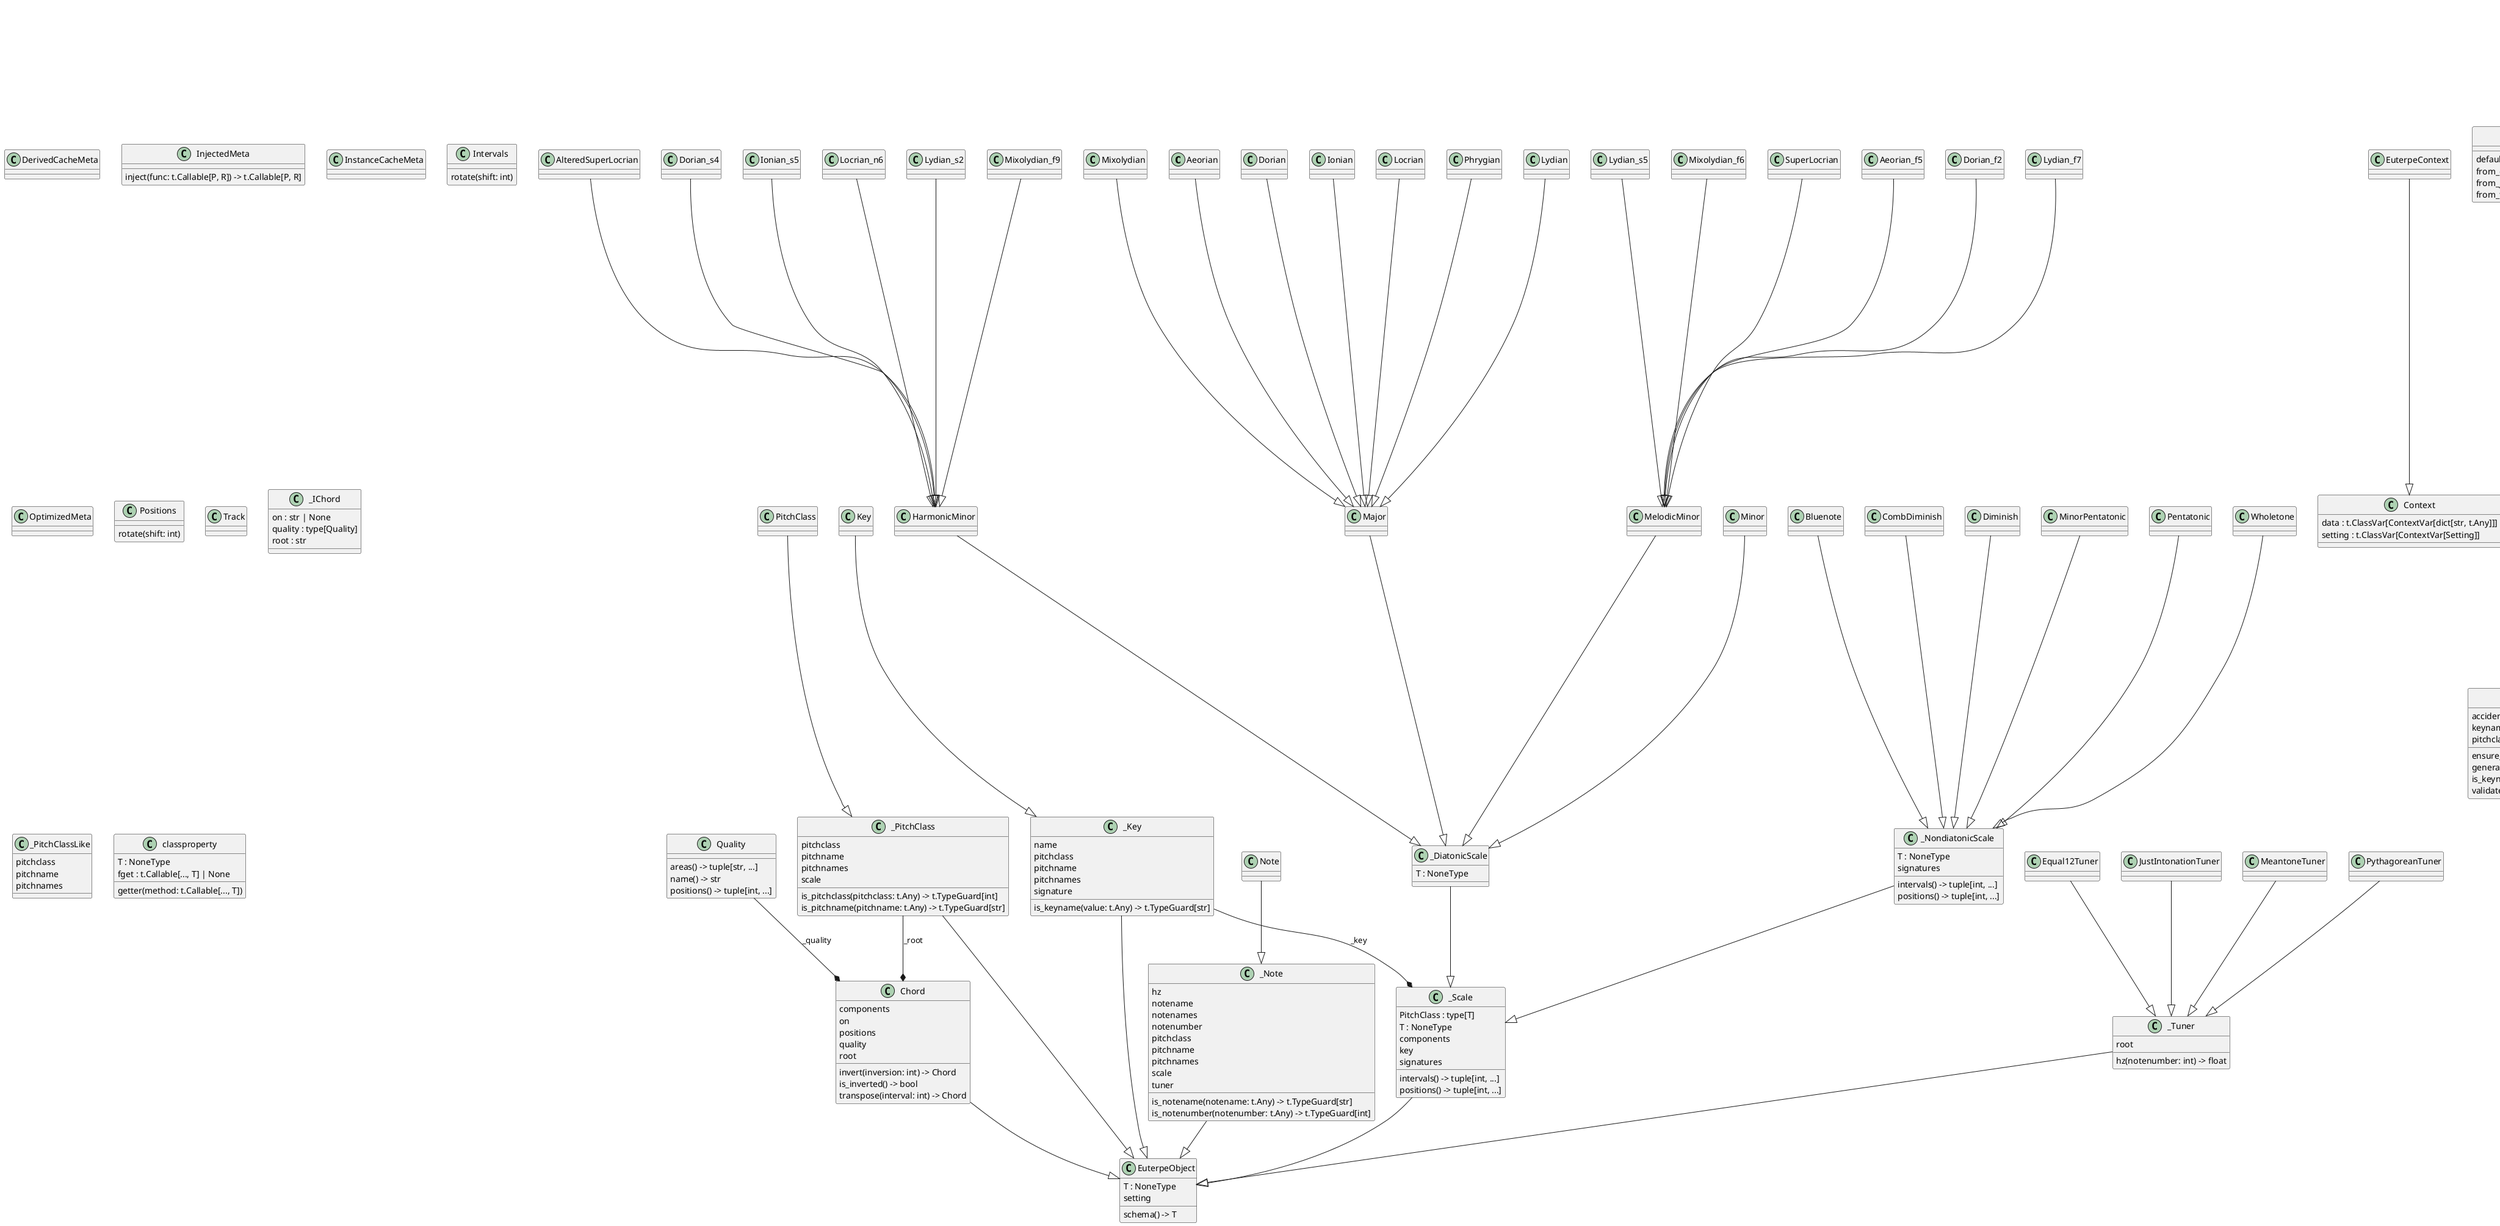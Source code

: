 @startuml classes
set namespaceSeparator none
class "Aeorian" as euterpe.TET12.scale.Aeorian {
}
class "Aeorian_f5" as euterpe.TET12.scale.Aeorian_f5 {
}
class "AlteredSuperLocrian" as euterpe.TET12.scale.AlteredSuperLocrian {
}
class "Bluenote" as euterpe.TET12.scale.Bluenote {
}
class "Chord" as euterpe.chord.chord.Chord {
  components
  on
  positions
  quality
  root
  invert(inversion: int) -> Chord
  is_inverted() -> bool
  transpose(interval: int) -> Chord
}
class "CombDiminish" as euterpe.TET12.scale.CombDiminish {
}
class "Context" as euterpe._core.framework.context.Context {
  data : t.ClassVar[ContextVar[dict[str, t.Any]]]
  setting : t.ClassVar[ContextVar[Setting]]
}
class "DerivedCacheMeta" as euterpe._core.framework.derivedcache.DerivedCacheMeta {
}
class "Diminish" as euterpe.TET12.scale.Diminish {
}
class "Dorian" as euterpe.TET12.scale.Dorian {
}
class "Dorian_f2" as euterpe.TET12.scale.Dorian_f2 {
}
class "Dorian_s4" as euterpe.TET12.scale.Dorian_s4 {
}
class "Equal12Tuner" as euterpe.TET12.tuner.Equal12Tuner {
}
class "Euterpe" as euterpe.utils.euterpe.Euterpe {
  name : str
  setting
  Chorus()
  Compressor()
  Deray()
  Distortion()
  Equalizer()
  Flanger()
  Looper()
  PitchShift()
  Reverb()
  Track()
  Tremolo()
  WorkSpace()
}
class "EuterpeContext" as euterpe.utils.context.EuterpeContext {
}
class "EuterpeObject" as euterpe._core.object.EuterpeObject {
  T : NoneType
  setting
  schema() -> T
}
class "HarmonicMinor" as euterpe.TET12.scale.HarmonicMinor {
}
class "InjectedMeta" as euterpe._core.framework.inject.InjectedMeta {
  inject(func: t.Callable[P, R]) -> t.Callable[P, R]
}
class "InstanceCacheMeta" as euterpe._core.framework.instancecache.InstanceCacheMeta {
}
class "Intervals" as euterpe._core.utils.interval.Intervals {
  rotate(shift: int)
}
class "Ionian" as euterpe.TET12.scale.Ionian {
}
class "Ionian_s5" as euterpe.TET12.scale.Ionian_s5 {
}
class "JustIntonationTuner" as euterpe.TET12.tuner.JustIntonationTuner {
}
class "Key" as euterpe.TET12.note.Key {
}
class "KeySchema" as euterpe.note.schemas.key.KeySchema {
  accidental : int
  keynames
  pitchclass
  ensure_valid_keyname(keyname: str) -> None
  generate_key_signatures(keyname: str) -> tuple[int, ...]
  is_keyname(value: t.Any) -> t.TypeGuard[str]
  validate() -> None
}
class "Locrian" as euterpe.TET12.scale.Locrian {
}
class "Locrian_n6" as euterpe.TET12.scale.Locrian_n6 {
}
class "Lydian" as euterpe.TET12.scale.Lydian {
}
class "Lydian_f7" as euterpe.TET12.scale.Lydian_f7 {
}
class "Lydian_s2" as euterpe.TET12.scale.Lydian_s2 {
}
class "Lydian_s5" as euterpe.TET12.scale.Lydian_s5 {
}
class "Major" as euterpe.TET12.scale.Major {
}
class "MeantoneTuner" as euterpe.TET12.tuner.MeantoneTuner {
}
class "MelodicMinor" as euterpe.TET12.scale.MelodicMinor {
}
class "Minor" as euterpe.TET12.scale.Minor {
}
class "MinorPentatonic" as euterpe.TET12.scale.MinorPentatonic {
}
class "Mixolydian" as euterpe.TET12.scale.Mixolydian {
}
class "Mixolydian_f6" as euterpe.TET12.scale.Mixolydian_f6 {
}
class "Mixolydian_f9" as euterpe.TET12.scale.Mixolydian_f9 {
}
class "Note" as euterpe.TET12.note.Note {
}
class "NoteSchema" as euterpe.note.schemas.note.NoteSchema {
  name2number : dict[str, int]
  notenames
  notenumbers
  number2name : dict[int, tuple[str | None]]
  pitchclass
  reference_notenumber : int
  reference_octave : int
  symbols_notenumber : tuple[int, ...]
  symbols_octave : tuple[str, ...]
  convert_notename_to_notenumber(notename: str) -> int
  convert_notename_to_pitchname(notename: str) -> str
  convert_notenumber_to_notename(notenumber: int, accidental: int) -> str | None
  convert_notenumber_to_notenames(notenumber: int) -> tuple[str | None, ...]
  convert_notenumber_to_pitchclass(notenumber: int) -> int
  convert_pitchclass_to_notenumber(pitchclass: int, octave: int) -> int
  convert_pitchname_to_notename(pitchname: str, octave: int) -> str
  count_accidental(notename: str) -> int
  ensure_valid_notename(notename: str) -> None
  ensure_valid_notenumber(notenumber: int) -> None
  initialize() -> None
  is_notename(value: t.Any) -> t.TypeGuard[str]
  is_notenumber(value: t.Any) -> t.TypeGuard[int]
  validate() -> None
}
class "OptimizedMeta" as euterpe._core.framework.optimize.OptimizedMeta {
}
class "Pentatonic" as euterpe.TET12.scale.Pentatonic {
}
class "Phrygian" as euterpe.TET12.scale.Phrygian {
}
class "PitchClass" as euterpe.TET12.note.PitchClass {
}
class "PitchClassSchema" as euterpe.note.schemas.pitchclass.PitchClassSchema {
  accidental : int
  cardinality : int
  class2name : dict[int, tuple[str | None, ...]]
  intervals : tuple[int, ...]
  name2class : dict[str, int]
  pitchclasses
  pitchnames
  positions : tuple[int, ...]
  symbols_accidental : tuple[str, ...]
  symbols_pitchclass : tuple[str, ...]
  convert_pitchclass_to_pitchname(pitchclass: int, accidental: int) -> str | None
  convert_pitchclass_to_pitchnames(pitchclass: int) -> tuple[str | None, ...]
  convert_pitchclass_to_symbol(pitchclass: int) -> str | None
  convert_pitchname_to_picthclass(pitchname: str) -> int
  convert_pitchname_to_symbol(pitchname: str) -> str
  count_accidental(pitchname: str) -> int
  ensure_valid_accidental(accidental: int) -> None
  ensure_valid_pitchclass(pitchclass: int) -> None
  ensure_valid_pitchname(pitchname: str) -> None
  find_pitchname(value: str) -> str | None
  initialize() -> None
  is_pitchclass(value: t.Any) -> t.TypeGuard[int]
  is_pitchname(value: t.Any) -> t.TypeGuard[str]
  is_symbol(value: t.Any) -> t.TypeGuard[str]
  validate() -> None
}
class "Positions" as euterpe._core.utils.interval.Positions {
  rotate(shift: int)
}
class "PythagoreanTuner" as euterpe.TET12.tuner.PythagoreanTuner {
}
class "Quality" as euterpe.chord.quality.Quality {
  areas() -> tuple[str, ...]
  name() -> str
  positions() -> tuple[int, ...]
}
class "ScaleSchema" as euterpe.scale.schemas.scale.ScaleSchema {
  pitchclass
  generate_scale_signatures(intervals: tuple[int, ...]) -> tuple[int, ...]
}
class "Schema" as euterpe._core.schema.Schema {
  initialize() -> None
  validate() -> None
}
class "Setting" as euterpe._core.setting.Setting {
  default() -> t.Self
  from_dict(value: dict[str, t.Any]) -> t.Self
  from_json(path: Path) -> t.Self
  from_toml(path: Path) -> t.Self
}
class "SuperLocrian" as euterpe.TET12.scale.SuperLocrian {
}
class "Track" as euterpe.utils.track.Track {
}
class "TunerSchema" as euterpe.tuner.schemas.tuner.TunerSchema {
  note
  pitchclass
  reference_notenumber : int
  validate() -> None
}
class "Wholetone" as euterpe.TET12.scale.Wholetone {
}
class "_DiatonicScale" as euterpe.scale.diatonic._DiatonicScale {
  T : NoneType
}
class "_IChord" as euterpe.chord.chord._IChord {
  on : str | None
  quality : type[Quality]
  root : str
}
class "_Key" as euterpe.note.key._Key {
  name
  pitchclass
  pitchname
  pitchnames
  signature
  is_keyname(value: t.Any) -> t.TypeGuard[str]
}
class "_NondiatonicScale" as euterpe.scale.diatonic._NondiatonicScale {
  T : NoneType
  signatures
  intervals() -> tuple[int, ...]
  positions() -> tuple[int, ...]
}
class "_Note" as euterpe.note.note._Note {
  hz
  notename
  notenames
  notenumber
  pitchclass
  pitchname
  pitchnames
  scale
  tuner
  is_notename(notename: t.Any) -> t.TypeGuard[str]
  is_notenumber(notenumber: t.Any) -> t.TypeGuard[int]
}
class "_PitchClass" as euterpe.note.pitchclass._PitchClass {
  pitchclass
  pitchname
  pitchnames
  scale
  is_pitchclass(pitchclass: t.Any) -> t.TypeGuard[int]
  is_pitchname(pitchname: t.Any) -> t.TypeGuard[str]
}
class "_PitchClassLike" as euterpe.note.pitchclass._PitchClassLike {
  pitchclass
  pitchname
  pitchnames
}
class "_Scale" as euterpe.scale.scale._Scale {
  PitchClass : type[T]
  T : NoneType
  components
  key
  signatures
  intervals() -> tuple[int, ...]
  positions() -> tuple[int, ...]
}
class "_Tuner" as euterpe.tuner.tuner._Tuner {
  root
  hz(notenumber: int) -> float
}
class "classproperty" as euterpe._core.utils.decorators.classproperty {
  T : NoneType
  fget : t.Callable[..., T] | None
  getter(method: t.Callable[..., T])
}
euterpe.TET12.note.Key --|> euterpe.note.key._Key
euterpe.TET12.note.Note --|> euterpe.note.note._Note
euterpe.TET12.note.PitchClass --|> euterpe.note.pitchclass._PitchClass
euterpe.TET12.scale.Aeorian --|> euterpe.TET12.scale.Major
euterpe.TET12.scale.Aeorian_f5 --|> euterpe.TET12.scale.MelodicMinor
euterpe.TET12.scale.AlteredSuperLocrian --|> euterpe.TET12.scale.HarmonicMinor
euterpe.TET12.scale.Bluenote --|> euterpe.scale.diatonic._NondiatonicScale
euterpe.TET12.scale.CombDiminish --|> euterpe.scale.diatonic._NondiatonicScale
euterpe.TET12.scale.Diminish --|> euterpe.scale.diatonic._NondiatonicScale
euterpe.TET12.scale.Dorian --|> euterpe.TET12.scale.Major
euterpe.TET12.scale.Dorian_f2 --|> euterpe.TET12.scale.MelodicMinor
euterpe.TET12.scale.Dorian_s4 --|> euterpe.TET12.scale.HarmonicMinor
euterpe.TET12.scale.HarmonicMinor --|> euterpe.scale.diatonic._DiatonicScale
euterpe.TET12.scale.Ionian --|> euterpe.TET12.scale.Major
euterpe.TET12.scale.Ionian_s5 --|> euterpe.TET12.scale.HarmonicMinor
euterpe.TET12.scale.Locrian --|> euterpe.TET12.scale.Major
euterpe.TET12.scale.Locrian_n6 --|> euterpe.TET12.scale.HarmonicMinor
euterpe.TET12.scale.Lydian --|> euterpe.TET12.scale.Major
euterpe.TET12.scale.Lydian_f7 --|> euterpe.TET12.scale.MelodicMinor
euterpe.TET12.scale.Lydian_s2 --|> euterpe.TET12.scale.HarmonicMinor
euterpe.TET12.scale.Lydian_s5 --|> euterpe.TET12.scale.MelodicMinor
euterpe.TET12.scale.Major --|> euterpe.scale.diatonic._DiatonicScale
euterpe.TET12.scale.MelodicMinor --|> euterpe.scale.diatonic._DiatonicScale
euterpe.TET12.scale.Minor --|> euterpe.scale.diatonic._DiatonicScale
euterpe.TET12.scale.MinorPentatonic --|> euterpe.scale.diatonic._NondiatonicScale
euterpe.TET12.scale.Mixolydian --|> euterpe.TET12.scale.Major
euterpe.TET12.scale.Mixolydian_f6 --|> euterpe.TET12.scale.MelodicMinor
euterpe.TET12.scale.Mixolydian_f9 --|> euterpe.TET12.scale.HarmonicMinor
euterpe.TET12.scale.Pentatonic --|> euterpe.scale.diatonic._NondiatonicScale
euterpe.TET12.scale.Phrygian --|> euterpe.TET12.scale.Major
euterpe.TET12.scale.SuperLocrian --|> euterpe.TET12.scale.MelodicMinor
euterpe.TET12.scale.Wholetone --|> euterpe.scale.diatonic._NondiatonicScale
euterpe.TET12.tuner.Equal12Tuner --|> euterpe.tuner.tuner._Tuner
euterpe.TET12.tuner.JustIntonationTuner --|> euterpe.tuner.tuner._Tuner
euterpe.TET12.tuner.MeantoneTuner --|> euterpe.tuner.tuner._Tuner
euterpe.TET12.tuner.PythagoreanTuner --|> euterpe.tuner.tuner._Tuner
euterpe.chord.chord.Chord --|> euterpe._core.object.EuterpeObject
euterpe.note.key._Key --|> euterpe._core.object.EuterpeObject
euterpe.note.note._Note --|> euterpe._core.object.EuterpeObject
euterpe.note.pitchclass._PitchClass --|> euterpe._core.object.EuterpeObject
euterpe.note.schemas.key.KeySchema --|> euterpe._core.schema.Schema
euterpe.note.schemas.note.NoteSchema --|> euterpe._core.schema.Schema
euterpe.note.schemas.pitchclass.PitchClassSchema --|> euterpe._core.schema.Schema
euterpe.scale.diatonic._DiatonicScale --|> euterpe.scale.scale._Scale
euterpe.scale.diatonic._NondiatonicScale --|> euterpe.scale.scale._Scale
euterpe.scale.scale._Scale --|> euterpe._core.object.EuterpeObject
euterpe.scale.schemas.scale.ScaleSchema --|> euterpe._core.schema.Schema
euterpe.tuner.schemas.tuner.TunerSchema --|> euterpe._core.schema.Schema
euterpe.tuner.tuner._Tuner --|> euterpe._core.object.EuterpeObject
euterpe.utils.context.EuterpeContext --|> euterpe._core.framework.context.Context
euterpe._core.setting.Setting --* euterpe.utils.euterpe.Euterpe : setting
euterpe.chord.quality.Quality --* euterpe.chord.chord.Chord : _quality
euterpe.note.key._Key --* euterpe.scale.scale._Scale : _key
euterpe.note.pitchclass._PitchClass --* euterpe.chord.chord.Chord : _root
euterpe.note.schemas.note.NoteSchema --* euterpe.tuner.schemas.tuner.TunerSchema : note
euterpe.note.schemas.pitchclass.PitchClassSchema --* euterpe.note.schemas.key.KeySchema : pitchclass
euterpe.note.schemas.pitchclass.PitchClassSchema --* euterpe.note.schemas.note.NoteSchema : pitchclass
euterpe.note.schemas.pitchclass.PitchClassSchema --* euterpe.scale.schemas.scale.ScaleSchema : pitchclass
euterpe.note.schemas.pitchclass.PitchClassSchema --* euterpe.tuner.schemas.tuner.TunerSchema : pitchclass
@enduml
